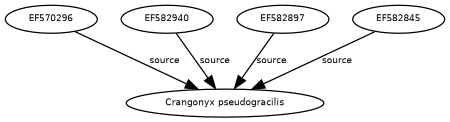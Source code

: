 digraph G {
size="3,3";
node [fontsize=7, fontname="Helvetica"];
edge [fontsize=7, fontname="Helvetica"];
node0 [label="Crangonyx pseudogracilis", width=0.27433100247,height=0.27433100247];
node1 [label="EF570296", width=0.27433100247,height=0.27433100247];
node2 [label="EF582940", width=0.27433100247,height=0.27433100247];
node3 [label="EF582897", width=0.27433100247,height=0.27433100247];
node4 [label="EF582845", width=0.27433100247,height=0.27433100247];
node1 -> node0 [label="source"];
node2 -> node0 [label="source"];
node3 -> node0 [label="source"];
node4 -> node0 [label="source"];
}


